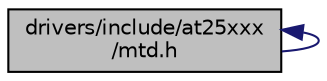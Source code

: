 digraph "drivers/include/at25xxx/mtd.h"
{
 // LATEX_PDF_SIZE
  edge [fontname="Helvetica",fontsize="10",labelfontname="Helvetica",labelfontsize="10"];
  node [fontname="Helvetica",fontsize="10",shape=record];
  Node1 [label="drivers/include/at25xxx\l/mtd.h",height=0.2,width=0.4,color="black", fillcolor="grey75", style="filled", fontcolor="black",tooltip="Interface definition for at25xxx MTD wrapper."];
  Node1 -> Node1 [dir="back",color="midnightblue",fontsize="10",style="solid",fontname="Helvetica"];
}
